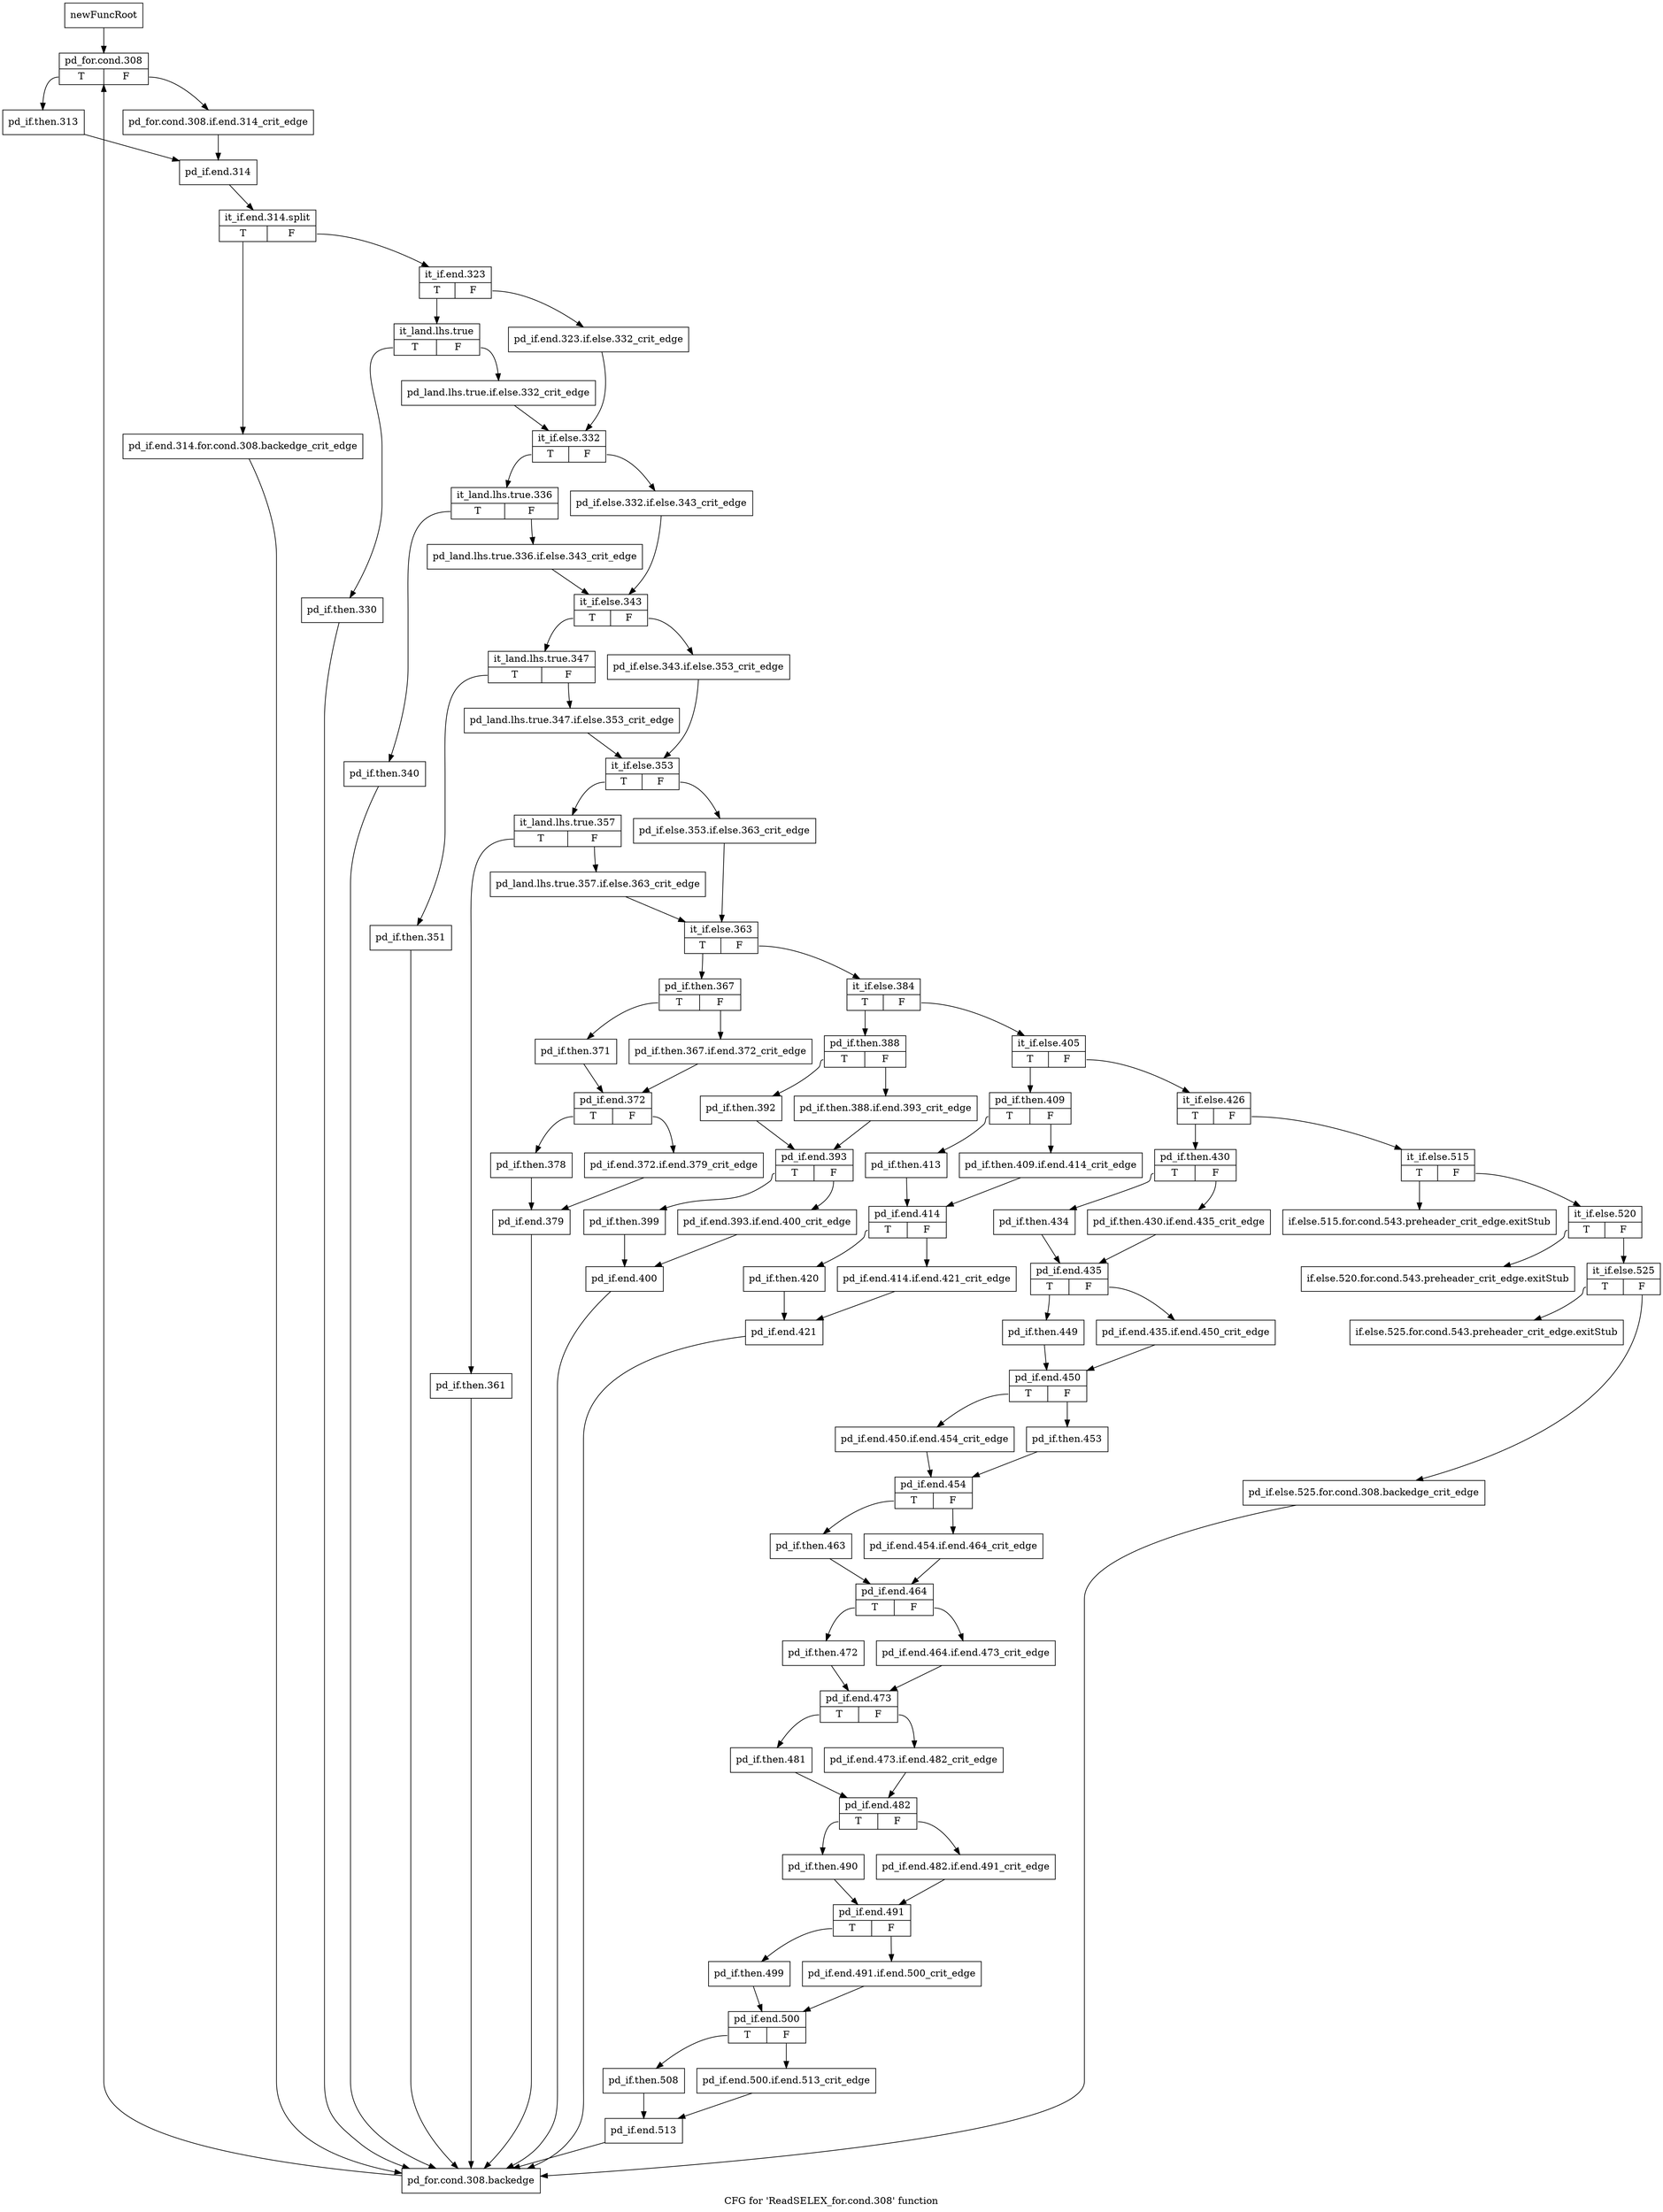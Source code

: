 digraph "CFG for 'ReadSELEX_for.cond.308' function" {
	label="CFG for 'ReadSELEX_for.cond.308' function";

	Node0x33c5dc0 [shape=record,label="{newFuncRoot}"];
	Node0x33c5dc0 -> Node0x33c5f00;
	Node0x33c5e10 [shape=record,label="{if.else.515.for.cond.543.preheader_crit_edge.exitStub}"];
	Node0x33c5e60 [shape=record,label="{if.else.520.for.cond.543.preheader_crit_edge.exitStub}"];
	Node0x33c5eb0 [shape=record,label="{if.else.525.for.cond.543.preheader_crit_edge.exitStub}"];
	Node0x33c5f00 [shape=record,label="{pd_for.cond.308|{<s0>T|<s1>F}}"];
	Node0x33c5f00:s0 -> Node0x33c5fa0;
	Node0x33c5f00:s1 -> Node0x33c5f50;
	Node0x33c5f50 [shape=record,label="{pd_for.cond.308.if.end.314_crit_edge}"];
	Node0x33c5f50 -> Node0x33c5ff0;
	Node0x33c5fa0 [shape=record,label="{pd_if.then.313}"];
	Node0x33c5fa0 -> Node0x33c5ff0;
	Node0x33c5ff0 [shape=record,label="{pd_if.end.314}"];
	Node0x33c5ff0 -> Node0x39a0bf0;
	Node0x39a0bf0 [shape=record,label="{it_if.end.314.split|{<s0>T|<s1>F}}"];
	Node0x39a0bf0:s0 -> Node0x33c7850;
	Node0x39a0bf0:s1 -> Node0x33c6040;
	Node0x33c6040 [shape=record,label="{it_if.end.323|{<s0>T|<s1>F}}"];
	Node0x33c6040:s0 -> Node0x33c60e0;
	Node0x33c6040:s1 -> Node0x33c6090;
	Node0x33c6090 [shape=record,label="{pd_if.end.323.if.else.332_crit_edge}"];
	Node0x33c6090 -> Node0x33c6180;
	Node0x33c60e0 [shape=record,label="{it_land.lhs.true|{<s0>T|<s1>F}}"];
	Node0x33c60e0:s0 -> Node0x33c7800;
	Node0x33c60e0:s1 -> Node0x33c6130;
	Node0x33c6130 [shape=record,label="{pd_land.lhs.true.if.else.332_crit_edge}"];
	Node0x33c6130 -> Node0x33c6180;
	Node0x33c6180 [shape=record,label="{it_if.else.332|{<s0>T|<s1>F}}"];
	Node0x33c6180:s0 -> Node0x33c6220;
	Node0x33c6180:s1 -> Node0x33c61d0;
	Node0x33c61d0 [shape=record,label="{pd_if.else.332.if.else.343_crit_edge}"];
	Node0x33c61d0 -> Node0x33c62c0;
	Node0x33c6220 [shape=record,label="{it_land.lhs.true.336|{<s0>T|<s1>F}}"];
	Node0x33c6220:s0 -> Node0x33c77b0;
	Node0x33c6220:s1 -> Node0x33c6270;
	Node0x33c6270 [shape=record,label="{pd_land.lhs.true.336.if.else.343_crit_edge}"];
	Node0x33c6270 -> Node0x33c62c0;
	Node0x33c62c0 [shape=record,label="{it_if.else.343|{<s0>T|<s1>F}}"];
	Node0x33c62c0:s0 -> Node0x33c6360;
	Node0x33c62c0:s1 -> Node0x33c6310;
	Node0x33c6310 [shape=record,label="{pd_if.else.343.if.else.353_crit_edge}"];
	Node0x33c6310 -> Node0x33c6400;
	Node0x33c6360 [shape=record,label="{it_land.lhs.true.347|{<s0>T|<s1>F}}"];
	Node0x33c6360:s0 -> Node0x33c7760;
	Node0x33c6360:s1 -> Node0x33c63b0;
	Node0x33c63b0 [shape=record,label="{pd_land.lhs.true.347.if.else.353_crit_edge}"];
	Node0x33c63b0 -> Node0x33c6400;
	Node0x33c6400 [shape=record,label="{it_if.else.353|{<s0>T|<s1>F}}"];
	Node0x33c6400:s0 -> Node0x33c64a0;
	Node0x33c6400:s1 -> Node0x33c6450;
	Node0x33c6450 [shape=record,label="{pd_if.else.353.if.else.363_crit_edge}"];
	Node0x33c6450 -> Node0x33c6540;
	Node0x33c64a0 [shape=record,label="{it_land.lhs.true.357|{<s0>T|<s1>F}}"];
	Node0x33c64a0:s0 -> Node0x33c7710;
	Node0x33c64a0:s1 -> Node0x33c64f0;
	Node0x33c64f0 [shape=record,label="{pd_land.lhs.true.357.if.else.363_crit_edge}"];
	Node0x33c64f0 -> Node0x33c6540;
	Node0x33c6540 [shape=record,label="{it_if.else.363|{<s0>T|<s1>F}}"];
	Node0x33c6540:s0 -> Node0x33c74e0;
	Node0x33c6540:s1 -> Node0x33c6590;
	Node0x33c6590 [shape=record,label="{it_if.else.384|{<s0>T|<s1>F}}"];
	Node0x33c6590:s0 -> Node0x33c72b0;
	Node0x33c6590:s1 -> Node0x33c65e0;
	Node0x33c65e0 [shape=record,label="{it_if.else.405|{<s0>T|<s1>F}}"];
	Node0x33c65e0:s0 -> Node0x33c7080;
	Node0x33c65e0:s1 -> Node0x33c6630;
	Node0x33c6630 [shape=record,label="{it_if.else.426|{<s0>T|<s1>F}}"];
	Node0x33c6630:s0 -> Node0x33c67c0;
	Node0x33c6630:s1 -> Node0x33c6680;
	Node0x33c6680 [shape=record,label="{it_if.else.515|{<s0>T|<s1>F}}"];
	Node0x33c6680:s0 -> Node0x33c5e10;
	Node0x33c6680:s1 -> Node0x33c66d0;
	Node0x33c66d0 [shape=record,label="{it_if.else.520|{<s0>T|<s1>F}}"];
	Node0x33c66d0:s0 -> Node0x33c5e60;
	Node0x33c66d0:s1 -> Node0x33c6720;
	Node0x33c6720 [shape=record,label="{it_if.else.525|{<s0>T|<s1>F}}"];
	Node0x33c6720:s0 -> Node0x33c5eb0;
	Node0x33c6720:s1 -> Node0x33c6770;
	Node0x33c6770 [shape=record,label="{pd_if.else.525.for.cond.308.backedge_crit_edge}"];
	Node0x33c6770 -> Node0x33c78a0;
	Node0x33c67c0 [shape=record,label="{pd_if.then.430|{<s0>T|<s1>F}}"];
	Node0x33c67c0:s0 -> Node0x33c6860;
	Node0x33c67c0:s1 -> Node0x33c6810;
	Node0x33c6810 [shape=record,label="{pd_if.then.430.if.end.435_crit_edge}"];
	Node0x33c6810 -> Node0x33c68b0;
	Node0x33c6860 [shape=record,label="{pd_if.then.434}"];
	Node0x33c6860 -> Node0x33c68b0;
	Node0x33c68b0 [shape=record,label="{pd_if.end.435|{<s0>T|<s1>F}}"];
	Node0x33c68b0:s0 -> Node0x33c6950;
	Node0x33c68b0:s1 -> Node0x33c6900;
	Node0x33c6900 [shape=record,label="{pd_if.end.435.if.end.450_crit_edge}"];
	Node0x33c6900 -> Node0x33c69a0;
	Node0x33c6950 [shape=record,label="{pd_if.then.449}"];
	Node0x33c6950 -> Node0x33c69a0;
	Node0x33c69a0 [shape=record,label="{pd_if.end.450|{<s0>T|<s1>F}}"];
	Node0x33c69a0:s0 -> Node0x33c6a40;
	Node0x33c69a0:s1 -> Node0x33c69f0;
	Node0x33c69f0 [shape=record,label="{pd_if.then.453}"];
	Node0x33c69f0 -> Node0x33c6a90;
	Node0x33c6a40 [shape=record,label="{pd_if.end.450.if.end.454_crit_edge}"];
	Node0x33c6a40 -> Node0x33c6a90;
	Node0x33c6a90 [shape=record,label="{pd_if.end.454|{<s0>T|<s1>F}}"];
	Node0x33c6a90:s0 -> Node0x33c6b30;
	Node0x33c6a90:s1 -> Node0x33c6ae0;
	Node0x33c6ae0 [shape=record,label="{pd_if.end.454.if.end.464_crit_edge}"];
	Node0x33c6ae0 -> Node0x33c6b80;
	Node0x33c6b30 [shape=record,label="{pd_if.then.463}"];
	Node0x33c6b30 -> Node0x33c6b80;
	Node0x33c6b80 [shape=record,label="{pd_if.end.464|{<s0>T|<s1>F}}"];
	Node0x33c6b80:s0 -> Node0x33c6c20;
	Node0x33c6b80:s1 -> Node0x33c6bd0;
	Node0x33c6bd0 [shape=record,label="{pd_if.end.464.if.end.473_crit_edge}"];
	Node0x33c6bd0 -> Node0x33c6c70;
	Node0x33c6c20 [shape=record,label="{pd_if.then.472}"];
	Node0x33c6c20 -> Node0x33c6c70;
	Node0x33c6c70 [shape=record,label="{pd_if.end.473|{<s0>T|<s1>F}}"];
	Node0x33c6c70:s0 -> Node0x33c6d10;
	Node0x33c6c70:s1 -> Node0x33c6cc0;
	Node0x33c6cc0 [shape=record,label="{pd_if.end.473.if.end.482_crit_edge}"];
	Node0x33c6cc0 -> Node0x33c6d60;
	Node0x33c6d10 [shape=record,label="{pd_if.then.481}"];
	Node0x33c6d10 -> Node0x33c6d60;
	Node0x33c6d60 [shape=record,label="{pd_if.end.482|{<s0>T|<s1>F}}"];
	Node0x33c6d60:s0 -> Node0x33c6e00;
	Node0x33c6d60:s1 -> Node0x33c6db0;
	Node0x33c6db0 [shape=record,label="{pd_if.end.482.if.end.491_crit_edge}"];
	Node0x33c6db0 -> Node0x33c6e50;
	Node0x33c6e00 [shape=record,label="{pd_if.then.490}"];
	Node0x33c6e00 -> Node0x33c6e50;
	Node0x33c6e50 [shape=record,label="{pd_if.end.491|{<s0>T|<s1>F}}"];
	Node0x33c6e50:s0 -> Node0x33c6ef0;
	Node0x33c6e50:s1 -> Node0x33c6ea0;
	Node0x33c6ea0 [shape=record,label="{pd_if.end.491.if.end.500_crit_edge}"];
	Node0x33c6ea0 -> Node0x33c6f40;
	Node0x33c6ef0 [shape=record,label="{pd_if.then.499}"];
	Node0x33c6ef0 -> Node0x33c6f40;
	Node0x33c6f40 [shape=record,label="{pd_if.end.500|{<s0>T|<s1>F}}"];
	Node0x33c6f40:s0 -> Node0x33c6fe0;
	Node0x33c6f40:s1 -> Node0x33c6f90;
	Node0x33c6f90 [shape=record,label="{pd_if.end.500.if.end.513_crit_edge}"];
	Node0x33c6f90 -> Node0x33c7030;
	Node0x33c6fe0 [shape=record,label="{pd_if.then.508}"];
	Node0x33c6fe0 -> Node0x33c7030;
	Node0x33c7030 [shape=record,label="{pd_if.end.513}"];
	Node0x33c7030 -> Node0x33c78a0;
	Node0x33c7080 [shape=record,label="{pd_if.then.409|{<s0>T|<s1>F}}"];
	Node0x33c7080:s0 -> Node0x33c7120;
	Node0x33c7080:s1 -> Node0x33c70d0;
	Node0x33c70d0 [shape=record,label="{pd_if.then.409.if.end.414_crit_edge}"];
	Node0x33c70d0 -> Node0x33c7170;
	Node0x33c7120 [shape=record,label="{pd_if.then.413}"];
	Node0x33c7120 -> Node0x33c7170;
	Node0x33c7170 [shape=record,label="{pd_if.end.414|{<s0>T|<s1>F}}"];
	Node0x33c7170:s0 -> Node0x33c7210;
	Node0x33c7170:s1 -> Node0x33c71c0;
	Node0x33c71c0 [shape=record,label="{pd_if.end.414.if.end.421_crit_edge}"];
	Node0x33c71c0 -> Node0x33c7260;
	Node0x33c7210 [shape=record,label="{pd_if.then.420}"];
	Node0x33c7210 -> Node0x33c7260;
	Node0x33c7260 [shape=record,label="{pd_if.end.421}"];
	Node0x33c7260 -> Node0x33c78a0;
	Node0x33c72b0 [shape=record,label="{pd_if.then.388|{<s0>T|<s1>F}}"];
	Node0x33c72b0:s0 -> Node0x33c7350;
	Node0x33c72b0:s1 -> Node0x33c7300;
	Node0x33c7300 [shape=record,label="{pd_if.then.388.if.end.393_crit_edge}"];
	Node0x33c7300 -> Node0x33c73a0;
	Node0x33c7350 [shape=record,label="{pd_if.then.392}"];
	Node0x33c7350 -> Node0x33c73a0;
	Node0x33c73a0 [shape=record,label="{pd_if.end.393|{<s0>T|<s1>F}}"];
	Node0x33c73a0:s0 -> Node0x33c7440;
	Node0x33c73a0:s1 -> Node0x33c73f0;
	Node0x33c73f0 [shape=record,label="{pd_if.end.393.if.end.400_crit_edge}"];
	Node0x33c73f0 -> Node0x33c7490;
	Node0x33c7440 [shape=record,label="{pd_if.then.399}"];
	Node0x33c7440 -> Node0x33c7490;
	Node0x33c7490 [shape=record,label="{pd_if.end.400}"];
	Node0x33c7490 -> Node0x33c78a0;
	Node0x33c74e0 [shape=record,label="{pd_if.then.367|{<s0>T|<s1>F}}"];
	Node0x33c74e0:s0 -> Node0x33c7580;
	Node0x33c74e0:s1 -> Node0x33c7530;
	Node0x33c7530 [shape=record,label="{pd_if.then.367.if.end.372_crit_edge}"];
	Node0x33c7530 -> Node0x33c75d0;
	Node0x33c7580 [shape=record,label="{pd_if.then.371}"];
	Node0x33c7580 -> Node0x33c75d0;
	Node0x33c75d0 [shape=record,label="{pd_if.end.372|{<s0>T|<s1>F}}"];
	Node0x33c75d0:s0 -> Node0x33c7670;
	Node0x33c75d0:s1 -> Node0x33c7620;
	Node0x33c7620 [shape=record,label="{pd_if.end.372.if.end.379_crit_edge}"];
	Node0x33c7620 -> Node0x33c76c0;
	Node0x33c7670 [shape=record,label="{pd_if.then.378}"];
	Node0x33c7670 -> Node0x33c76c0;
	Node0x33c76c0 [shape=record,label="{pd_if.end.379}"];
	Node0x33c76c0 -> Node0x33c78a0;
	Node0x33c7710 [shape=record,label="{pd_if.then.361}"];
	Node0x33c7710 -> Node0x33c78a0;
	Node0x33c7760 [shape=record,label="{pd_if.then.351}"];
	Node0x33c7760 -> Node0x33c78a0;
	Node0x33c77b0 [shape=record,label="{pd_if.then.340}"];
	Node0x33c77b0 -> Node0x33c78a0;
	Node0x33c7800 [shape=record,label="{pd_if.then.330}"];
	Node0x33c7800 -> Node0x33c78a0;
	Node0x33c7850 [shape=record,label="{pd_if.end.314.for.cond.308.backedge_crit_edge}"];
	Node0x33c7850 -> Node0x33c78a0;
	Node0x33c78a0 [shape=record,label="{pd_for.cond.308.backedge}"];
	Node0x33c78a0 -> Node0x33c5f00;
}

